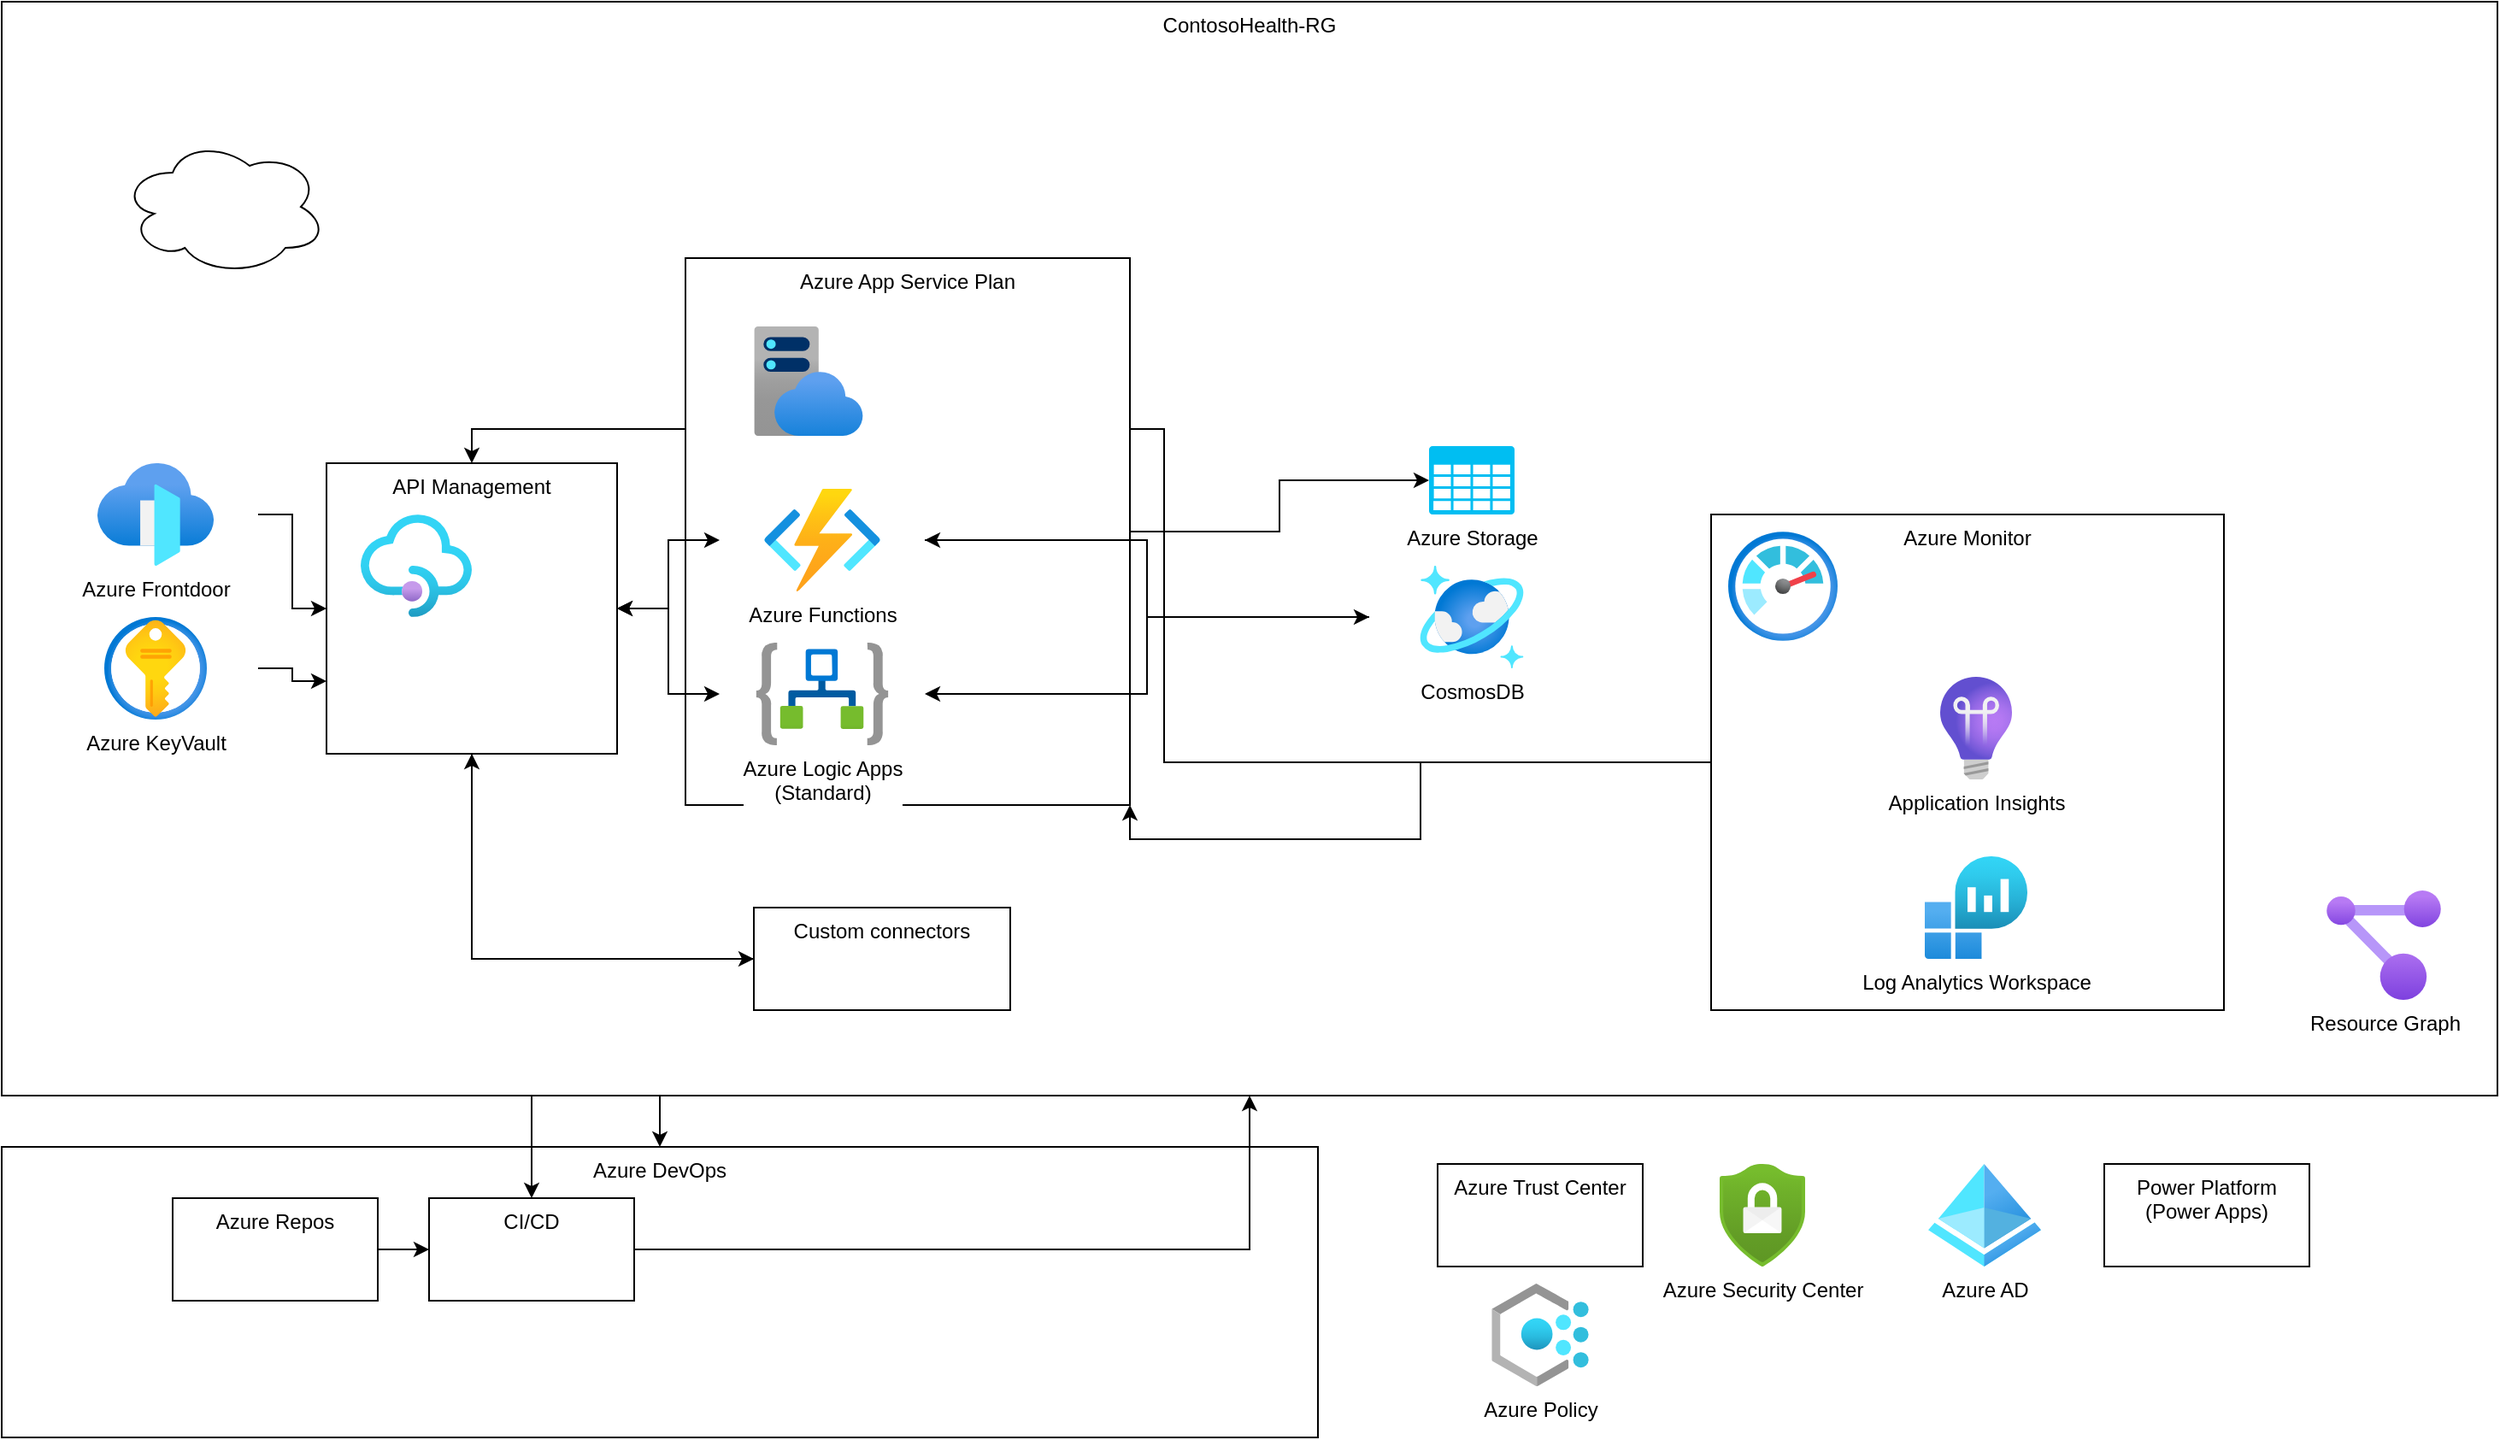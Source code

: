 <mxfile version="15.5.5" type="github">
  <diagram id="YL74b-OvVkHfxXyotu0a" name="Page-1">
    <mxGraphModel dx="2062" dy="1146" grid="1" gridSize="10" guides="1" tooltips="1" connect="1" arrows="1" fold="1" page="1" pageScale="1" pageWidth="1600" pageHeight="900" math="0" shadow="0">
      <root>
        <mxCell id="0" />
        <mxCell id="1" parent="0" />
        <mxCell id="Dwtq7noT_pBlv85I4lxH-8" value="Azure Trust Center" style="rounded=0;whiteSpace=wrap;html=1;align=center;verticalAlign=top;" vertex="1" parent="1">
          <mxGeometry x="870" y="720" width="120" height="60" as="geometry" />
        </mxCell>
        <mxCell id="Dwtq7noT_pBlv85I4lxH-11" value="Azure Policy&lt;br&gt;" style="aspect=fixed;html=1;points=[];align=center;image;fontSize=12;image=img/lib/azure2/management_governance/Policy.svg;fontFamily=Helvetica;fontColor=#000000;strokeColor=#000000;fillColor=#ffffff;" vertex="1" parent="1">
          <mxGeometry x="870" y="790" width="120" height="60" as="geometry" />
        </mxCell>
        <mxCell id="Dwtq7noT_pBlv85I4lxH-12" value="Power Platform (Power Apps)" style="rounded=0;whiteSpace=wrap;html=1;align=center;verticalAlign=top;" vertex="1" parent="1">
          <mxGeometry x="1260" y="720" width="120" height="60" as="geometry" />
        </mxCell>
        <mxCell id="Dwtq7noT_pBlv85I4lxH-17" value="Azure DevOps&lt;br&gt;" style="rounded=0;whiteSpace=wrap;html=1;align=center;verticalAlign=top;" vertex="1" parent="1">
          <mxGeometry x="30" y="710" width="770" height="170" as="geometry" />
        </mxCell>
        <mxCell id="Dwtq7noT_pBlv85I4lxH-40" style="edgeStyle=orthogonalEdgeStyle;rounded=0;orthogonalLoop=1;jettySize=auto;html=1;exitX=1;exitY=0.5;exitDx=0;exitDy=0;align=center;" edge="1" parent="1" source="Dwtq7noT_pBlv85I4lxH-18" target="Dwtq7noT_pBlv85I4lxH-1">
          <mxGeometry relative="1" as="geometry" />
        </mxCell>
        <mxCell id="Dwtq7noT_pBlv85I4lxH-18" value="CI/CD" style="rounded=0;whiteSpace=wrap;html=1;align=center;verticalAlign=top;" vertex="1" parent="1">
          <mxGeometry x="280" y="740" width="120" height="60" as="geometry" />
        </mxCell>
        <mxCell id="Dwtq7noT_pBlv85I4lxH-41" style="edgeStyle=orthogonalEdgeStyle;rounded=0;orthogonalLoop=1;jettySize=auto;html=1;exitX=1;exitY=0.5;exitDx=0;exitDy=0;align=center;" edge="1" parent="1" source="Dwtq7noT_pBlv85I4lxH-19" target="Dwtq7noT_pBlv85I4lxH-18">
          <mxGeometry relative="1" as="geometry" />
        </mxCell>
        <mxCell id="Dwtq7noT_pBlv85I4lxH-19" value="Azure Repos" style="rounded=0;whiteSpace=wrap;html=1;align=center;verticalAlign=top;" vertex="1" parent="1">
          <mxGeometry x="130" y="740" width="120" height="60" as="geometry" />
        </mxCell>
        <mxCell id="Dwtq7noT_pBlv85I4lxH-20" value="Azure AD&lt;br&gt;" style="aspect=fixed;html=1;points=[];align=center;image;fontSize=12;image=img/lib/azure2/identity/Azure_Active_Directory.svg;fontFamily=Helvetica;fontColor=#000000;strokeColor=#000000;fillColor=#ffffff;" vertex="1" parent="1">
          <mxGeometry x="1130" y="720" width="120" height="60" as="geometry" />
        </mxCell>
        <mxCell id="Dwtq7noT_pBlv85I4lxH-44" style="edgeStyle=orthogonalEdgeStyle;rounded=0;orthogonalLoop=1;jettySize=auto;html=1;exitX=0.5;exitY=1;exitDx=0;exitDy=0;align=center;" edge="1" parent="1" source="Dwtq7noT_pBlv85I4lxH-27" target="Dwtq7noT_pBlv85I4lxH-17">
          <mxGeometry relative="1" as="geometry" />
        </mxCell>
        <mxCell id="Dwtq7noT_pBlv85I4lxH-28" value="Azure Security Center" style="aspect=fixed;html=1;points=[];align=center;image;fontSize=12;image=img/lib/azure2/security/Security_Center.svg;fontFamily=Helvetica;fontColor=#000000;strokeColor=#000000;fillColor=#ffffff;" vertex="1" parent="1">
          <mxGeometry x="1000" y="720" width="120" height="60" as="geometry" />
        </mxCell>
        <mxCell id="Dwtq7noT_pBlv85I4lxH-52" style="edgeStyle=orthogonalEdgeStyle;rounded=0;orthogonalLoop=1;jettySize=auto;html=1;align=center;" edge="1" parent="1" source="Dwtq7noT_pBlv85I4lxH-51" target="Dwtq7noT_pBlv85I4lxH-18">
          <mxGeometry relative="1" as="geometry" />
        </mxCell>
        <mxCell id="Dwtq7noT_pBlv85I4lxH-58" value="" style="group" vertex="1" connectable="0" parent="1">
          <mxGeometry x="30" y="40" width="1460" height="640" as="geometry" />
        </mxCell>
        <mxCell id="Dwtq7noT_pBlv85I4lxH-1" value="ContosoHealth-RG" style="rounded=0;whiteSpace=wrap;html=1;align=center;verticalAlign=top;" vertex="1" parent="Dwtq7noT_pBlv85I4lxH-58">
          <mxGeometry width="1460" height="640" as="geometry" />
        </mxCell>
        <mxCell id="Dwtq7noT_pBlv85I4lxH-2" value="API Management" style="whiteSpace=wrap;html=1;aspect=fixed;verticalAlign=top;align=center;" vertex="1" parent="Dwtq7noT_pBlv85I4lxH-58">
          <mxGeometry x="190" y="270" width="170" height="170" as="geometry" />
        </mxCell>
        <mxCell id="Dwtq7noT_pBlv85I4lxH-33" style="edgeStyle=orthogonalEdgeStyle;rounded=0;orthogonalLoop=1;jettySize=auto;html=1;exitX=0;exitY=0.5;exitDx=0;exitDy=0;entryX=1;entryY=0.5;entryDx=0;entryDy=0;align=center;" edge="1" parent="Dwtq7noT_pBlv85I4lxH-58" source="Dwtq7noT_pBlv85I4lxH-5" target="Dwtq7noT_pBlv85I4lxH-2">
          <mxGeometry relative="1" as="geometry" />
        </mxCell>
        <mxCell id="Dwtq7noT_pBlv85I4lxH-45" style="edgeStyle=orthogonalEdgeStyle;rounded=0;orthogonalLoop=1;jettySize=auto;html=1;entryX=0.5;entryY=0;entryDx=0;entryDy=0;align=center;" edge="1" parent="Dwtq7noT_pBlv85I4lxH-58" source="Dwtq7noT_pBlv85I4lxH-10" target="Dwtq7noT_pBlv85I4lxH-2">
          <mxGeometry relative="1" as="geometry" />
        </mxCell>
        <mxCell id="Dwtq7noT_pBlv85I4lxH-10" value="Azure Monitor&lt;br&gt;" style="rounded=0;whiteSpace=wrap;html=1;align=center;verticalAlign=top;" vertex="1" parent="Dwtq7noT_pBlv85I4lxH-58">
          <mxGeometry x="1000" y="300" width="300" height="290" as="geometry" />
        </mxCell>
        <mxCell id="Dwtq7noT_pBlv85I4lxH-3" value="Application Insights" style="aspect=fixed;html=1;points=[];align=center;image;fontSize=12;image=img/lib/azure2/management_governance/Application_Insights.svg;fontFamily=Helvetica;fontColor=#000000;strokeColor=#000000;fillColor=#ffffff;" vertex="1" parent="Dwtq7noT_pBlv85I4lxH-58">
          <mxGeometry x="1020" y="395" width="270" height="60" as="geometry" />
        </mxCell>
        <mxCell id="Dwtq7noT_pBlv85I4lxH-13" value="CosmosDB" style="aspect=fixed;html=1;points=[];align=center;image;fontSize=12;image=img/lib/azure2/databases/Azure_Cosmos_DB.svg;fontFamily=Helvetica;fontColor=#000000;strokeColor=#000000;fillColor=#ffffff;" vertex="1" parent="Dwtq7noT_pBlv85I4lxH-58">
          <mxGeometry x="800" y="330" width="120" height="60" as="geometry" />
        </mxCell>
        <mxCell id="Dwtq7noT_pBlv85I4lxH-32" style="edgeStyle=orthogonalEdgeStyle;rounded=0;orthogonalLoop=1;jettySize=auto;html=1;exitX=0;exitY=0.5;exitDx=0;exitDy=0;align=center;" edge="1" parent="Dwtq7noT_pBlv85I4lxH-58" source="Dwtq7noT_pBlv85I4lxH-15" target="Dwtq7noT_pBlv85I4lxH-2">
          <mxGeometry relative="1" as="geometry" />
        </mxCell>
        <mxCell id="Dwtq7noT_pBlv85I4lxH-35" style="edgeStyle=orthogonalEdgeStyle;rounded=0;orthogonalLoop=1;jettySize=auto;html=1;exitX=0;exitY=0.5;exitDx=0;exitDy=0;entryX=0.5;entryY=1;entryDx=0;entryDy=0;align=center;" edge="1" parent="Dwtq7noT_pBlv85I4lxH-58" source="Dwtq7noT_pBlv85I4lxH-16" target="Dwtq7noT_pBlv85I4lxH-2">
          <mxGeometry relative="1" as="geometry" />
        </mxCell>
        <mxCell id="Dwtq7noT_pBlv85I4lxH-16" value="Custom connectors&lt;br&gt;" style="rounded=0;whiteSpace=wrap;html=1;align=center;verticalAlign=top;" vertex="1" parent="Dwtq7noT_pBlv85I4lxH-58">
          <mxGeometry x="440" y="530" width="150" height="60" as="geometry" />
        </mxCell>
        <mxCell id="Dwtq7noT_pBlv85I4lxH-34" style="edgeStyle=orthogonalEdgeStyle;rounded=0;orthogonalLoop=1;jettySize=auto;html=1;exitX=0.5;exitY=1;exitDx=0;exitDy=0;entryX=0;entryY=0.5;entryDx=0;entryDy=0;align=center;" edge="1" parent="Dwtq7noT_pBlv85I4lxH-58" source="Dwtq7noT_pBlv85I4lxH-2" target="Dwtq7noT_pBlv85I4lxH-16">
          <mxGeometry relative="1" as="geometry" />
        </mxCell>
        <mxCell id="Dwtq7noT_pBlv85I4lxH-24" style="edgeStyle=orthogonalEdgeStyle;rounded=0;orthogonalLoop=1;jettySize=auto;html=1;align=center;" edge="1" parent="Dwtq7noT_pBlv85I4lxH-58" source="Dwtq7noT_pBlv85I4lxH-23" target="Dwtq7noT_pBlv85I4lxH-2">
          <mxGeometry relative="1" as="geometry" />
        </mxCell>
        <mxCell id="Dwtq7noT_pBlv85I4lxH-23" value="Azure Frontdoor" style="aspect=fixed;html=1;points=[];align=center;image;fontSize=12;image=img/lib/azure2/networking/Front_Doors.svg;fontFamily=Helvetica;fontColor=#000000;strokeColor=#000000;fillColor=#ffffff;" vertex="1" parent="Dwtq7noT_pBlv85I4lxH-58">
          <mxGeometry x="30" y="270" width="120" height="60" as="geometry" />
        </mxCell>
        <mxCell id="Dwtq7noT_pBlv85I4lxH-43" style="edgeStyle=orthogonalEdgeStyle;rounded=0;orthogonalLoop=1;jettySize=auto;html=1;exitX=1;exitY=0.5;exitDx=0;exitDy=0;entryX=0;entryY=0.75;entryDx=0;entryDy=0;align=center;" edge="1" parent="Dwtq7noT_pBlv85I4lxH-58" source="Dwtq7noT_pBlv85I4lxH-27" target="Dwtq7noT_pBlv85I4lxH-2">
          <mxGeometry relative="1" as="geometry" />
        </mxCell>
        <mxCell id="Dwtq7noT_pBlv85I4lxH-27" value="Azure KeyVault" style="aspect=fixed;html=1;points=[];align=center;image;fontSize=12;image=img/lib/azure2/security/Key_Vaults.svg;fontFamily=Helvetica;fontColor=#000000;strokeColor=#000000;fillColor=#ffffff;" vertex="1" parent="Dwtq7noT_pBlv85I4lxH-58">
          <mxGeometry x="30" y="360" width="120" height="60" as="geometry" />
        </mxCell>
        <mxCell id="Dwtq7noT_pBlv85I4lxH-47" value="Log Analytics Workspace" style="aspect=fixed;html=1;points=[];align=center;image;fontSize=12;image=img/lib/azure2/management_governance/Log_Analytics_Workspaces.svg;fontFamily=Helvetica;fontColor=#000000;strokeColor=#000000;fillColor=#ffffff;" vertex="1" parent="Dwtq7noT_pBlv85I4lxH-58">
          <mxGeometry x="1020" y="500" width="270" height="60" as="geometry" />
        </mxCell>
        <mxCell id="Dwtq7noT_pBlv85I4lxH-48" value="" style="ellipse;shape=cloud;whiteSpace=wrap;html=1;align=center;verticalAlign=top;" vertex="1" parent="Dwtq7noT_pBlv85I4lxH-58">
          <mxGeometry x="70" y="80" width="120" height="80" as="geometry" />
        </mxCell>
        <mxCell id="Dwtq7noT_pBlv85I4lxH-49" value="" style="aspect=fixed;html=1;points=[];align=center;image;fontSize=12;image=img/lib/azure2/app_services/API_Management_Services.svg;" vertex="1" parent="Dwtq7noT_pBlv85I4lxH-58">
          <mxGeometry x="210" y="300" width="65" height="60" as="geometry" />
        </mxCell>
        <mxCell id="Dwtq7noT_pBlv85I4lxH-50" value="" style="aspect=fixed;html=1;points=[];align=center;image;fontSize=12;image=img/lib/azure2/management_governance/Monitor.svg;" vertex="1" parent="Dwtq7noT_pBlv85I4lxH-58">
          <mxGeometry x="1010" y="310" width="64" height="64" as="geometry" />
        </mxCell>
        <mxCell id="Dwtq7noT_pBlv85I4lxH-51" value="Resource Graph" style="aspect=fixed;html=1;points=[];align=center;image;fontSize=12;image=img/lib/azure2/management_governance/Resource_Graph_Explorer.svg;" vertex="1" parent="Dwtq7noT_pBlv85I4lxH-58">
          <mxGeometry x="1360" y="520" width="67" height="64" as="geometry" />
        </mxCell>
        <mxCell id="Dwtq7noT_pBlv85I4lxH-54" value="" style="group" vertex="1" connectable="0" parent="Dwtq7noT_pBlv85I4lxH-58">
          <mxGeometry x="400" y="150" width="260" height="320" as="geometry" />
        </mxCell>
        <mxCell id="Dwtq7noT_pBlv85I4lxH-29" value="Azure App Service Plan&lt;br&gt;" style="rounded=0;whiteSpace=wrap;html=1;align=center;verticalAlign=top;" vertex="1" parent="Dwtq7noT_pBlv85I4lxH-54">
          <mxGeometry width="260" height="320" as="geometry" />
        </mxCell>
        <mxCell id="Dwtq7noT_pBlv85I4lxH-5" value="Azure Functions" style="aspect=fixed;html=1;points=[];align=center;image;fontSize=12;image=img/lib/azure2/compute/Function_Apps.svg;fontFamily=Helvetica;fontColor=#000000;strokeColor=#000000;fillColor=#ffffff;" vertex="1" parent="Dwtq7noT_pBlv85I4lxH-54">
          <mxGeometry x="20" y="135" width="120" height="60" as="geometry" />
        </mxCell>
        <mxCell id="Dwtq7noT_pBlv85I4lxH-15" value="Azure Logic Apps&lt;br&gt;(Standard)" style="aspect=fixed;html=1;points=[];align=center;image;fontSize=12;image=img/lib/azure2/integration/Logic_Apps.svg;fontFamily=Helvetica;fontColor=#000000;strokeColor=#000000;fillColor=#ffffff;" vertex="1" parent="Dwtq7noT_pBlv85I4lxH-54">
          <mxGeometry x="20" y="225" width="120" height="60" as="geometry" />
        </mxCell>
        <mxCell id="Dwtq7noT_pBlv85I4lxH-55" value="" style="aspect=fixed;html=1;points=[];align=center;image;fontSize=12;image=img/lib/azure2/app_services/App_Service_Plans.svg;" vertex="1" parent="Dwtq7noT_pBlv85I4lxH-54">
          <mxGeometry x="40" y="40" width="64" height="64" as="geometry" />
        </mxCell>
        <mxCell id="Dwtq7noT_pBlv85I4lxH-46" style="edgeStyle=orthogonalEdgeStyle;rounded=0;orthogonalLoop=1;jettySize=auto;html=1;exitX=0;exitY=0.5;exitDx=0;exitDy=0;entryX=1;entryY=1;entryDx=0;entryDy=0;align=center;" edge="1" parent="Dwtq7noT_pBlv85I4lxH-58" source="Dwtq7noT_pBlv85I4lxH-10" target="Dwtq7noT_pBlv85I4lxH-29">
          <mxGeometry relative="1" as="geometry" />
        </mxCell>
        <mxCell id="Dwtq7noT_pBlv85I4lxH-30" style="edgeStyle=orthogonalEdgeStyle;rounded=0;orthogonalLoop=1;jettySize=auto;html=1;exitX=1;exitY=0.5;exitDx=0;exitDy=0;align=center;" edge="1" parent="Dwtq7noT_pBlv85I4lxH-58" source="Dwtq7noT_pBlv85I4lxH-2" target="Dwtq7noT_pBlv85I4lxH-5">
          <mxGeometry relative="1" as="geometry" />
        </mxCell>
        <mxCell id="Dwtq7noT_pBlv85I4lxH-38" style="edgeStyle=orthogonalEdgeStyle;rounded=0;orthogonalLoop=1;jettySize=auto;html=1;exitX=0;exitY=0.5;exitDx=0;exitDy=0;entryX=1;entryY=0.5;entryDx=0;entryDy=0;align=center;" edge="1" parent="Dwtq7noT_pBlv85I4lxH-58" source="Dwtq7noT_pBlv85I4lxH-13" target="Dwtq7noT_pBlv85I4lxH-5">
          <mxGeometry relative="1" as="geometry" />
        </mxCell>
        <mxCell id="Dwtq7noT_pBlv85I4lxH-31" style="edgeStyle=orthogonalEdgeStyle;rounded=0;orthogonalLoop=1;jettySize=auto;html=1;exitX=1;exitY=0.5;exitDx=0;exitDy=0;align=center;" edge="1" parent="Dwtq7noT_pBlv85I4lxH-58" source="Dwtq7noT_pBlv85I4lxH-2" target="Dwtq7noT_pBlv85I4lxH-15">
          <mxGeometry relative="1" as="geometry" />
        </mxCell>
        <mxCell id="Dwtq7noT_pBlv85I4lxH-39" style="edgeStyle=orthogonalEdgeStyle;rounded=0;orthogonalLoop=1;jettySize=auto;html=1;exitX=0;exitY=0.5;exitDx=0;exitDy=0;entryX=1;entryY=0.5;entryDx=0;entryDy=0;align=center;" edge="1" parent="Dwtq7noT_pBlv85I4lxH-58" source="Dwtq7noT_pBlv85I4lxH-13" target="Dwtq7noT_pBlv85I4lxH-15">
          <mxGeometry relative="1" as="geometry" />
        </mxCell>
        <mxCell id="Dwtq7noT_pBlv85I4lxH-56" value="Azure Storage&lt;br&gt;" style="verticalLabelPosition=bottom;html=1;verticalAlign=top;align=center;strokeColor=none;fillColor=#00BEF2;shape=mxgraph.azure.storage;pointerEvents=1;" vertex="1" parent="Dwtq7noT_pBlv85I4lxH-58">
          <mxGeometry x="835" y="260" width="50" height="40" as="geometry" />
        </mxCell>
        <mxCell id="Dwtq7noT_pBlv85I4lxH-57" style="edgeStyle=orthogonalEdgeStyle;rounded=0;orthogonalLoop=1;jettySize=auto;html=1;exitX=1;exitY=0.5;exitDx=0;exitDy=0;entryX=0;entryY=0.5;entryDx=0;entryDy=0;entryPerimeter=0;align=center;" edge="1" parent="Dwtq7noT_pBlv85I4lxH-58" source="Dwtq7noT_pBlv85I4lxH-29" target="Dwtq7noT_pBlv85I4lxH-56">
          <mxGeometry relative="1" as="geometry" />
        </mxCell>
        <mxCell id="Dwtq7noT_pBlv85I4lxH-59" style="edgeStyle=orthogonalEdgeStyle;rounded=0;orthogonalLoop=1;jettySize=auto;html=1;align=center;" edge="1" parent="Dwtq7noT_pBlv85I4lxH-58" source="Dwtq7noT_pBlv85I4lxH-5" target="Dwtq7noT_pBlv85I4lxH-13">
          <mxGeometry relative="1" as="geometry" />
        </mxCell>
      </root>
    </mxGraphModel>
  </diagram>
</mxfile>
